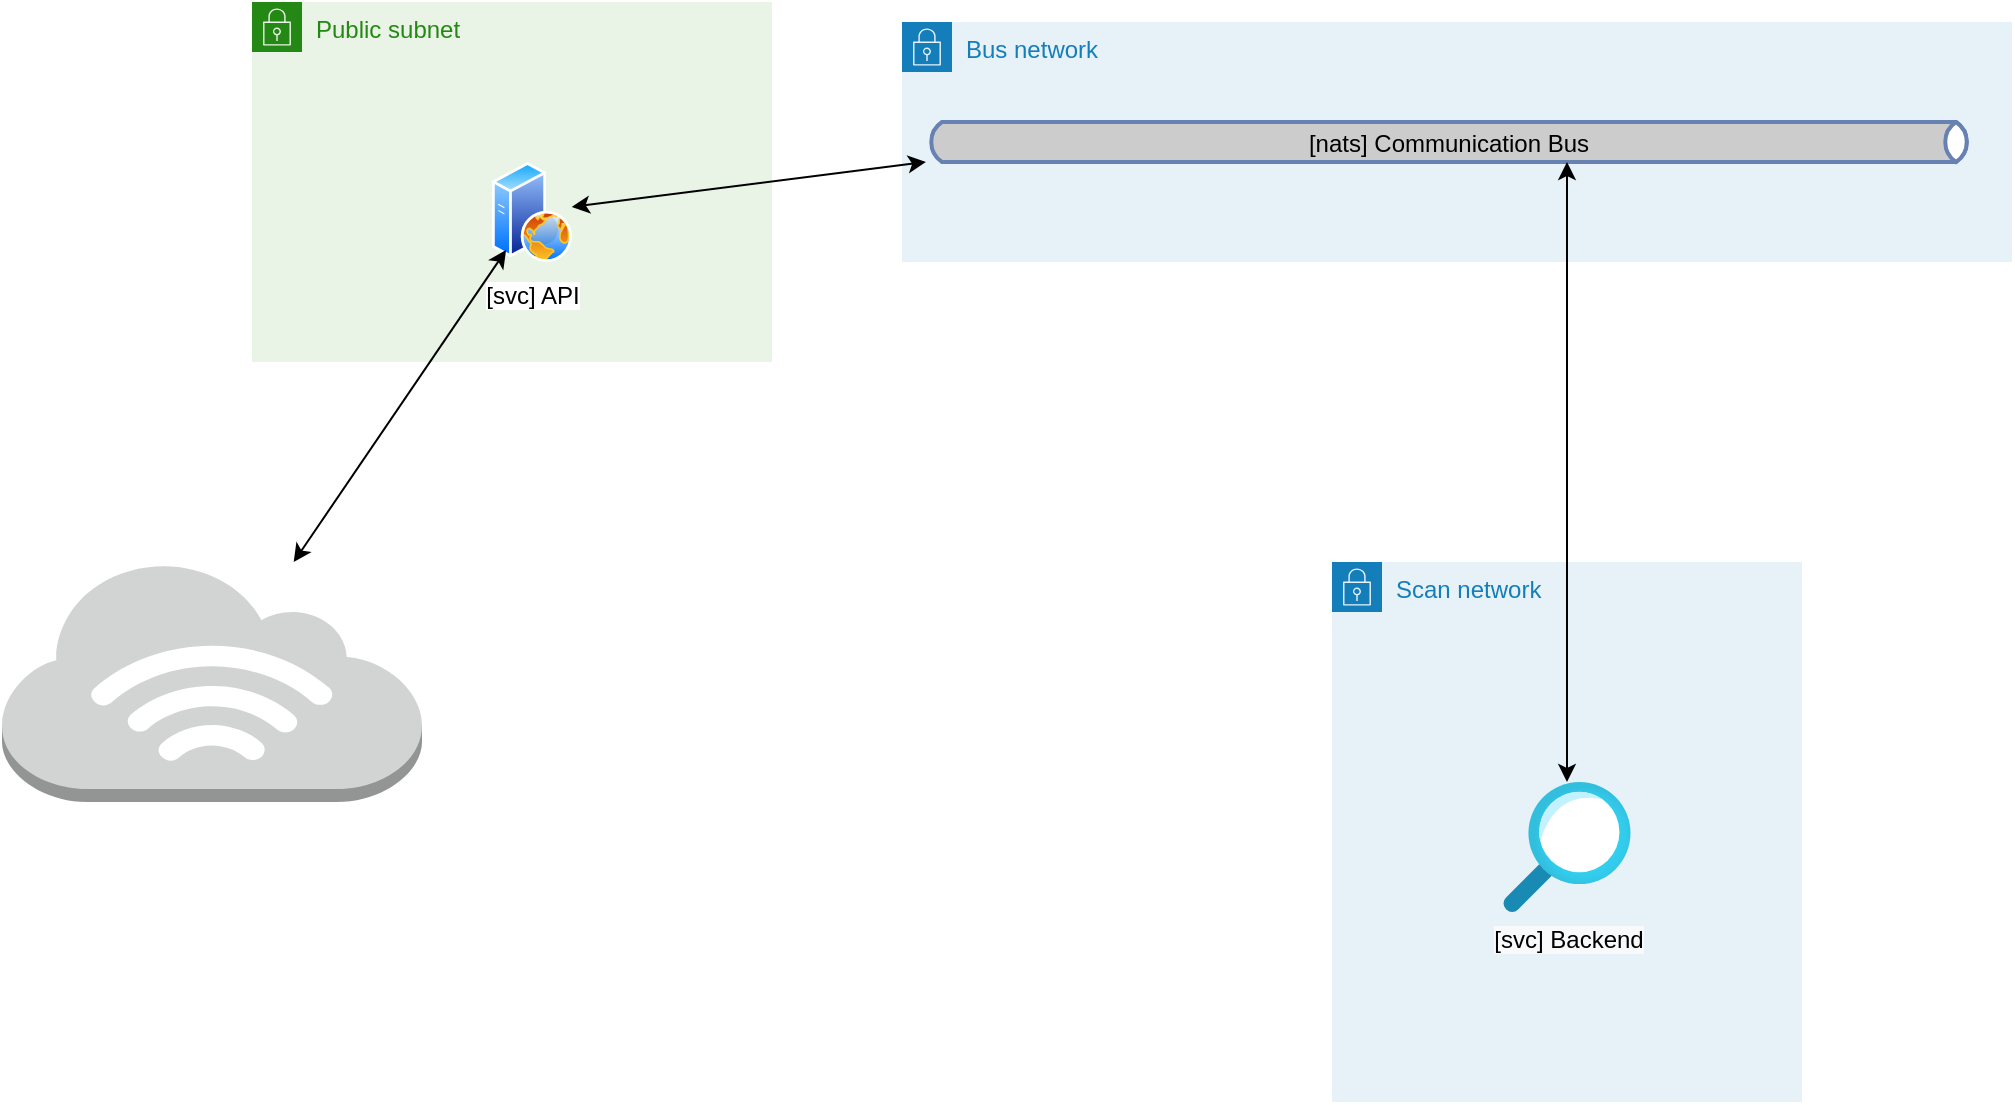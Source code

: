 <mxfile version="15.8.4" type="device" pages="3"><diagram id="4zFBB3YiNRHJjLlAM6sv" name="Архитектура"><mxGraphModel dx="2756" dy="833" grid="1" gridSize="10" guides="1" tooltips="1" connect="1" arrows="1" fold="1" page="1" pageScale="1" pageWidth="1654" pageHeight="1169" math="0" shadow="0"><root><mxCell id="FXv4D3bcSZ_ccBan1eVD-0"/><mxCell id="FXv4D3bcSZ_ccBan1eVD-1" parent="FXv4D3bcSZ_ccBan1eVD-0"/><mxCell id="FXv4D3bcSZ_ccBan1eVD-2" value="Bus network" style="points=[[0,0],[0.25,0],[0.5,0],[0.75,0],[1,0],[1,0.25],[1,0.5],[1,0.75],[1,1],[0.75,1],[0.5,1],[0.25,1],[0,1],[0,0.75],[0,0.5],[0,0.25]];outlineConnect=0;gradientColor=none;html=1;whiteSpace=wrap;fontSize=12;fontStyle=0;shape=mxgraph.aws4.group;grIcon=mxgraph.aws4.group_security_group;grStroke=0;strokeColor=#147EBA;fillColor=#E6F2F8;verticalAlign=top;align=left;spacingLeft=30;fontColor=#147EBA;dashed=0;" parent="FXv4D3bcSZ_ccBan1eVD-1" vertex="1"><mxGeometry x="-675" y="70" width="555" height="120" as="geometry"/></mxCell><mxCell id="FXv4D3bcSZ_ccBan1eVD-3" value="[nats] Communication Bus" style="outlineConnect=0;fillColor=#CCCCCC;strokeColor=#6881B3;gradientColor=none;gradientDirection=north;strokeWidth=2;shape=mxgraph.networks.bus;gradientColor=none;gradientDirection=north;perimeter=backbonePerimeter;backboneSize=20;rotation=0;labelBackgroundColor=none;labelBorderColor=none;" parent="FXv4D3bcSZ_ccBan1eVD-1" vertex="1"><mxGeometry x="-663" y="120" width="523" height="20" as="geometry"/></mxCell><mxCell id="AAcFglS7yPdRy97QNXAM-0" value="Scan network" style="points=[[0,0],[0.25,0],[0.5,0],[0.75,0],[1,0],[1,0.25],[1,0.5],[1,0.75],[1,1],[0.75,1],[0.5,1],[0.25,1],[0,1],[0,0.75],[0,0.5],[0,0.25]];outlineConnect=0;gradientColor=none;html=1;whiteSpace=wrap;fontSize=12;fontStyle=0;shape=mxgraph.aws4.group;grIcon=mxgraph.aws4.group_security_group;grStroke=0;strokeColor=#147EBA;fillColor=#E6F2F8;verticalAlign=top;align=left;spacingLeft=30;fontColor=#147EBA;dashed=0;" parent="FXv4D3bcSZ_ccBan1eVD-1" vertex="1"><mxGeometry x="-460" y="340" width="235" height="270" as="geometry"/></mxCell><mxCell id="NxJWohcjOXogNsUS1yqr-0" style="rounded=0;orthogonalLoop=1;jettySize=auto;html=1;startArrow=classic;startFill=1;" parent="FXv4D3bcSZ_ccBan1eVD-1" source="URT8t_njdPD_JMTNFewk-1" target="FXv4D3bcSZ_ccBan1eVD-3" edge="1"><mxGeometry relative="1" as="geometry"/></mxCell><mxCell id="URT8t_njdPD_JMTNFewk-1" value="&lt;span style=&quot;background-color: rgb(248 , 249 , 250)&quot;&gt;[svc] Backend&lt;/span&gt;" style="aspect=fixed;html=1;points=[];align=center;image;fontSize=12;image=img/lib/azure2/general/Search.svg;fontColor=#000000;fillColor=none;" parent="FXv4D3bcSZ_ccBan1eVD-1" vertex="1"><mxGeometry x="-374.5" y="450" width="64" height="65" as="geometry"/></mxCell><mxCell id="gIMywvIbZe_gI28Dvd1w-0" value="" style="group" parent="FXv4D3bcSZ_ccBan1eVD-1" vertex="1" connectable="0"><mxGeometry x="-1000" y="60" width="260" height="180" as="geometry"/></mxCell><mxCell id="gIMywvIbZe_gI28Dvd1w-1" value="Public subnet" style="points=[[0,0],[0.25,0],[0.5,0],[0.75,0],[1,0],[1,0.25],[1,0.5],[1,0.75],[1,1],[0.75,1],[0.5,1],[0.25,1],[0,1],[0,0.75],[0,0.5],[0,0.25]];outlineConnect=0;gradientColor=none;html=1;whiteSpace=wrap;fontSize=12;fontStyle=0;shape=mxgraph.aws4.group;grIcon=mxgraph.aws4.group_security_group;grStroke=0;strokeColor=#248814;fillColor=#E9F3E6;verticalAlign=top;align=left;spacingLeft=30;fontColor=#248814;dashed=0;" parent="gIMywvIbZe_gI28Dvd1w-0" vertex="1"><mxGeometry width="260" height="180" as="geometry"/></mxCell><mxCell id="gIMywvIbZe_gI28Dvd1w-2" value="[svc] API" style="aspect=fixed;perimeter=ellipsePerimeter;html=1;align=center;shadow=0;dashed=0;spacingTop=3;image;image=img/lib/active_directory/web_server.svg;fontFamily=Helvetica;fontSize=12;fontColor=#000000;strokeColor=#000000;fillColor=#ffffff;" parent="gIMywvIbZe_gI28Dvd1w-0" vertex="1"><mxGeometry x="120.0" y="80" width="40" height="50" as="geometry"/></mxCell><mxCell id="JDBRaBseOPyC0k-vSE-a-5" style="edgeStyle=none;rounded=0;orthogonalLoop=1;jettySize=auto;html=1;fontColor=#000000;startArrow=classic;startFill=1;" parent="FXv4D3bcSZ_ccBan1eVD-1" source="JDBRaBseOPyC0k-vSE-a-0" target="gIMywvIbZe_gI28Dvd1w-2" edge="1"><mxGeometry relative="1" as="geometry"/></mxCell><mxCell id="JDBRaBseOPyC0k-vSE-a-0" value="" style="outlineConnect=0;dashed=0;verticalLabelPosition=bottom;verticalAlign=top;align=center;html=1;shape=mxgraph.aws3.internet_3;fillColor=#D2D3D3;gradientColor=none;" parent="FXv4D3bcSZ_ccBan1eVD-1" vertex="1"><mxGeometry x="-1125" y="340" width="210" height="120" as="geometry"/></mxCell><mxCell id="JDBRaBseOPyC0k-vSE-a-4" style="edgeStyle=none;rounded=0;orthogonalLoop=1;jettySize=auto;html=1;fontColor=#000000;startArrow=classic;startFill=1;" parent="FXv4D3bcSZ_ccBan1eVD-1" source="gIMywvIbZe_gI28Dvd1w-2" target="FXv4D3bcSZ_ccBan1eVD-3" edge="1"><mxGeometry relative="1" as="geometry"/></mxCell></root></mxGraphModel></diagram><diagram id="cocXsIdOtyCW10XUA0DH" name="Services"><mxGraphModel dx="760" dy="574" grid="1" gridSize="10" guides="1" tooltips="1" connect="1" arrows="1" fold="1" page="1" pageScale="1" pageWidth="1654" pageHeight="1169" math="0" shadow="0"><root><mxCell id="FZvcf_du7bQquxDxAiO--0"/><mxCell id="FZvcf_du7bQquxDxAiO--1" parent="FZvcf_du7bQquxDxAiO--0"/><mxCell id="cHbwh-iIR5lpUdjcKqG9-39" value="" style="group" parent="FZvcf_du7bQquxDxAiO--1" vertex="1" connectable="0"><mxGeometry x="480" y="520" width="270" height="230" as="geometry"/></mxCell><mxCell id="cHbwh-iIR5lpUdjcKqG9-8" value="" style="shape=folder;fontStyle=1;spacingTop=10;tabWidth=40;tabHeight=14;tabPosition=left;html=1;fillColor=#1ba1e2;fontColor=#ffffff;strokeColor=#006EAF;" parent="cHbwh-iIR5lpUdjcKqG9-39" vertex="1"><mxGeometry width="270" height="230" as="geometry"/></mxCell><mxCell id="cHbwh-iIR5lpUdjcKqG9-9" value="API" style="shape=module;align=left;spacingLeft=20;align=center;verticalAlign=top;fillColor=#f5f5f5;fontColor=#333333;strokeColor=#666666;" parent="cHbwh-iIR5lpUdjcKqG9-39" vertex="1"><mxGeometry x="60" y="90" width="100" height="50" as="geometry"/></mxCell><mxCell id="cHbwh-iIR5lpUdjcKqG9-30" value="" style="rounded=0;orthogonalLoop=1;jettySize=auto;html=1;endArrow=halfCircle;endFill=0;entryX=0.5;entryY=0.5;endSize=6;strokeWidth=1;sketch=0;" parent="cHbwh-iIR5lpUdjcKqG9-39" source="cHbwh-iIR5lpUdjcKqG9-9" target="cHbwh-iIR5lpUdjcKqG9-31" edge="1"><mxGeometry relative="1" as="geometry"><mxPoint x="80" y="175" as="sourcePoint"/></mxGeometry></mxCell><mxCell id="cHbwh-iIR5lpUdjcKqG9-32" value="" style="group" parent="cHbwh-iIR5lpUdjcKqG9-39" vertex="1" connectable="0"><mxGeometry x="40" y="160" width="50" height="25" as="geometry"/></mxCell><mxCell id="cHbwh-iIR5lpUdjcKqG9-29" value="" style="rounded=0;orthogonalLoop=1;jettySize=auto;html=1;endArrow=none;endFill=0;sketch=0;sourcePerimeterSpacing=0;targetPerimeterSpacing=0;" parent="cHbwh-iIR5lpUdjcKqG9-32" target="cHbwh-iIR5lpUdjcKqG9-31" edge="1"><mxGeometry relative="1" as="geometry"><mxPoint y="15" as="sourcePoint"/></mxGeometry></mxCell><mxCell id="cHbwh-iIR5lpUdjcKqG9-36" value="/helth" style="edgeLabel;html=1;align=center;verticalAlign=middle;resizable=0;points=[];fontColor=#994C00;" parent="cHbwh-iIR5lpUdjcKqG9-29" vertex="1" connectable="0"><mxGeometry x="-0.426" relative="1" as="geometry"><mxPoint as="offset"/></mxGeometry></mxCell><mxCell id="cHbwh-iIR5lpUdjcKqG9-31" value="" style="ellipse;whiteSpace=wrap;html=1;align=center;aspect=fixed;resizable=0;points=[];outlineConnect=0;sketch=0;" parent="cHbwh-iIR5lpUdjcKqG9-32" vertex="1"><mxGeometry x="30" width="10" height="10" as="geometry"/></mxCell><mxCell id="cHbwh-iIR5lpUdjcKqG9-33" value="" style="group;rotation=-45;" parent="cHbwh-iIR5lpUdjcKqG9-32" vertex="1" connectable="0"><mxGeometry x="6" y="10" width="40" height="15" as="geometry"/></mxCell><mxCell id="cHbwh-iIR5lpUdjcKqG9-34" value="" style="rounded=0;orthogonalLoop=1;jettySize=auto;html=1;endArrow=none;endFill=0;sketch=0;sourcePerimeterSpacing=0;targetPerimeterSpacing=0;" parent="cHbwh-iIR5lpUdjcKqG9-33" target="cHbwh-iIR5lpUdjcKqG9-35" edge="1"><mxGeometry relative="1" as="geometry"><mxPoint x="11" y="27" as="sourcePoint"/></mxGeometry></mxCell><mxCell id="cHbwh-iIR5lpUdjcKqG9-37" value="/hello" style="edgeLabel;html=1;align=center;verticalAlign=middle;resizable=0;points=[];fontColor=#994C00;" parent="cHbwh-iIR5lpUdjcKqG9-34" vertex="1" connectable="0"><mxGeometry x="-0.215" relative="1" as="geometry"><mxPoint as="offset"/></mxGeometry></mxCell><mxCell id="cHbwh-iIR5lpUdjcKqG9-35" value="" style="ellipse;whiteSpace=wrap;html=1;align=center;aspect=fixed;resizable=0;points=[];outlineConnect=0;sketch=0;rotation=-45;" parent="cHbwh-iIR5lpUdjcKqG9-33" vertex="1"><mxGeometry x="24" y="-10" width="10" height="10" as="geometry"/></mxCell><mxCell id="P4QdTFF2Ytrd7PUtwchu-3" value="" style="ellipse;whiteSpace=wrap;html=1;align=center;aspect=fixed;resizable=0;points=[];outlineConnect=0;sketch=0;rotation=-45;" vertex="1" parent="cHbwh-iIR5lpUdjcKqG9-33"><mxGeometry x="24" y="-10" width="10" height="10" as="geometry"/></mxCell><mxCell id="cHbwh-iIR5lpUdjcKqG9-40" value="" style="group" parent="FZvcf_du7bQquxDxAiO--1" vertex="1" connectable="0"><mxGeometry x="1050" y="330" width="290" height="210" as="geometry"/></mxCell><mxCell id="cHbwh-iIR5lpUdjcKqG9-0" value="" style="shape=folder;fontStyle=1;spacingTop=10;tabWidth=40;tabHeight=14;tabPosition=left;html=1;fillColor=#d5e8d4;strokeColor=#82b366;" parent="cHbwh-iIR5lpUdjcKqG9-40" vertex="1"><mxGeometry width="290" height="210" as="geometry"/></mxCell><mxCell id="cHbwh-iIR5lpUdjcKqG9-1" value="Backend" style="shape=module;align=left;spacingLeft=20;align=center;verticalAlign=top;fillColor=#f5f5f5;strokeColor=#666666;fontColor=#333333;" parent="cHbwh-iIR5lpUdjcKqG9-40" vertex="1"><mxGeometry x="85" y="60" width="100" height="50" as="geometry"/></mxCell><mxCell id="cHbwh-iIR5lpUdjcKqG9-5" value="" style="rounded=0;orthogonalLoop=1;jettySize=auto;html=1;endArrow=halfCircle;endFill=0;entryX=0.5;entryY=0.5;endSize=6;strokeWidth=1;sketch=0;exitX=0;exitY=0;exitDx=0;exitDy=35;exitPerimeter=0;" parent="cHbwh-iIR5lpUdjcKqG9-40" source="cHbwh-iIR5lpUdjcKqG9-1" target="cHbwh-iIR5lpUdjcKqG9-6" edge="1"><mxGeometry relative="1" as="geometry"><mxPoint x="85" y="85" as="sourcePoint"/></mxGeometry></mxCell><mxCell id="cHbwh-iIR5lpUdjcKqG9-6" value="" style="ellipse;whiteSpace=wrap;html=1;align=center;aspect=fixed;resizable=0;points=[];outlineConnect=0;sketch=0;" parent="cHbwh-iIR5lpUdjcKqG9-40" vertex="1"><mxGeometry x="60" y="90" width="10" height="10" as="geometry"/></mxCell><mxCell id="cHbwh-iIR5lpUdjcKqG9-41" value="" style="group" parent="FZvcf_du7bQquxDxAiO--1" vertex="1" connectable="0"><mxGeometry x="690" y="230" width="240" height="190" as="geometry"/></mxCell><mxCell id="cHbwh-iIR5lpUdjcKqG9-2" value="" style="shape=folder;fontStyle=1;spacingTop=10;tabWidth=40;tabHeight=14;tabPosition=left;html=1;fillColor=#dae8fc;strokeColor=#6c8ebf;" parent="cHbwh-iIR5lpUdjcKqG9-41" vertex="1"><mxGeometry width="240" height="190" as="geometry"/></mxCell><mxCell id="cHbwh-iIR5lpUdjcKqG9-3" value="Common BUS" style="shape=module;align=left;spacingLeft=20;align=center;verticalAlign=top;fillColor=#f5f5f5;strokeColor=#666666;fontColor=#333333;" parent="cHbwh-iIR5lpUdjcKqG9-41" vertex="1"><mxGeometry x="70" y="75" width="100" height="50" as="geometry"/></mxCell><mxCell id="cHbwh-iIR5lpUdjcKqG9-22" value="" style="rounded=0;orthogonalLoop=1;jettySize=auto;html=1;endArrow=halfCircle;endFill=0;entryX=0.5;entryY=0.5;endSize=6;strokeWidth=1;sketch=0;exitX=0;exitY=0;exitDx=0;exitDy=35;exitPerimeter=0;" parent="cHbwh-iIR5lpUdjcKqG9-41" source="cHbwh-iIR5lpUdjcKqG9-3" target="cHbwh-iIR5lpUdjcKqG9-23" edge="1"><mxGeometry relative="1" as="geometry"><mxPoint x="70" y="115" as="sourcePoint"/></mxGeometry></mxCell><mxCell id="cHbwh-iIR5lpUdjcKqG9-23" value="" style="ellipse;whiteSpace=wrap;html=1;align=center;aspect=fixed;resizable=0;points=[];outlineConnect=0;sketch=0;" parent="cHbwh-iIR5lpUdjcKqG9-41" vertex="1"><mxGeometry x="50" y="110" width="10" height="10" as="geometry"/></mxCell><mxCell id="cHbwh-iIR5lpUdjcKqG9-25" value="" style="rounded=0;orthogonalLoop=1;jettySize=auto;html=1;endArrow=halfCircle;endFill=0;entryX=0.5;entryY=0.5;endSize=6;strokeWidth=1;sketch=0;exitX=0.75;exitY=0;exitDx=0;exitDy=0;" parent="cHbwh-iIR5lpUdjcKqG9-41" source="cHbwh-iIR5lpUdjcKqG9-3" target="cHbwh-iIR5lpUdjcKqG9-26" edge="1"><mxGeometry relative="1" as="geometry"><mxPoint x="180" y="175" as="sourcePoint"/></mxGeometry></mxCell><mxCell id="cHbwh-iIR5lpUdjcKqG9-26" value="" style="ellipse;whiteSpace=wrap;html=1;align=center;aspect=fixed;resizable=0;points=[];outlineConnect=0;sketch=0;" parent="cHbwh-iIR5lpUdjcKqG9-41" vertex="1"><mxGeometry x="140" y="50" width="10" height="10" as="geometry"/></mxCell><mxCell id="cHbwh-iIR5lpUdjcKqG9-21" value="" style="rounded=0;orthogonalLoop=1;jettySize=auto;html=1;endArrow=none;endFill=0;sketch=0;sourcePerimeterSpacing=0;targetPerimeterSpacing=0;exitX=0.5;exitY=0;exitDx=0;exitDy=0;edgeStyle=orthogonalEdgeStyle;" parent="FZvcf_du7bQquxDxAiO--1" source="cHbwh-iIR5lpUdjcKqG9-9" target="cHbwh-iIR5lpUdjcKqG9-23" edge="1"><mxGeometry relative="1" as="geometry"><mxPoint x="460" y="325" as="sourcePoint"/></mxGeometry></mxCell><mxCell id="cHbwh-iIR5lpUdjcKqG9-27" value="Connect" style="edgeLabel;html=1;align=center;verticalAlign=middle;resizable=0;points=[];" parent="cHbwh-iIR5lpUdjcKqG9-21" vertex="1" connectable="0"><mxGeometry x="0.71" relative="1" as="geometry"><mxPoint as="offset"/></mxGeometry></mxCell><mxCell id="cHbwh-iIR5lpUdjcKqG9-4" value="" style="rounded=0;orthogonalLoop=1;jettySize=auto;html=1;endArrow=block;endFill=0;sketch=0;sourcePerimeterSpacing=0;targetPerimeterSpacing=0;exitX=1;exitY=0.25;exitDx=0;exitDy=0;fillColor=#ffe6cc;strokeColor=#d79b00;dashed=1;edgeStyle=orthogonalEdgeStyle;startArrow=block;startFill=0;" parent="FZvcf_du7bQquxDxAiO--1" source="cHbwh-iIR5lpUdjcKqG9-9" target="cHbwh-iIR5lpUdjcKqG9-6" edge="1"><mxGeometry relative="1" as="geometry"><mxPoint x="1045" y="395" as="sourcePoint"/></mxGeometry></mxCell><mxCell id="cHbwh-iIR5lpUdjcKqG9-7" value="Subj: api.{VERSION}.hello" style="edgeLabel;html=1;align=center;verticalAlign=middle;resizable=0;points=[];" parent="cHbwh-iIR5lpUdjcKqG9-4" vertex="1" connectable="0"><mxGeometry x="0.484" y="4" relative="1" as="geometry"><mxPoint as="offset"/></mxGeometry></mxCell><mxCell id="R9d8CheHZiDbP06zLXD2-0" style="edgeStyle=orthogonalEdgeStyle;rounded=0;orthogonalLoop=1;jettySize=auto;html=1;entryX=0.75;entryY=1;entryDx=0;entryDy=0;fillColor=#ffe6cc;strokeColor=#d79b00;dashed=1;endArrow=block;endFill=0;startArrow=block;startFill=0;" parent="FZvcf_du7bQquxDxAiO--1" source="cHbwh-iIR5lpUdjcKqG9-6" target="cHbwh-iIR5lpUdjcKqG9-3" edge="1"><mxGeometry relative="1" as="geometry"><Array as="points"><mxPoint x="1115" y="450"/><mxPoint x="835" y="450"/></Array></mxGeometry></mxCell><mxCell id="R9d8CheHZiDbP06zLXD2-1" value="Subj: api.{VERSION}.hello" style="edgeLabel;html=1;align=center;verticalAlign=middle;resizable=0;points=[];" parent="R9d8CheHZiDbP06zLXD2-0" vertex="1" connectable="0"><mxGeometry x="0.004" y="-1" relative="1" as="geometry"><mxPoint as="offset"/></mxGeometry></mxCell><mxCell id="cHbwh-iIR5lpUdjcKqG9-24" value="" style="rounded=0;orthogonalLoop=1;jettySize=auto;html=1;endArrow=none;endFill=0;sketch=0;sourcePerimeterSpacing=0;targetPerimeterSpacing=0;exitX=0.5;exitY=0;exitDx=0;exitDy=0;edgeStyle=orthogonalEdgeStyle;" parent="FZvcf_du7bQquxDxAiO--1" source="cHbwh-iIR5lpUdjcKqG9-1" target="cHbwh-iIR5lpUdjcKqG9-26" edge="1"><mxGeometry relative="1" as="geometry"><mxPoint x="570" y="385" as="sourcePoint"/><Array as="points"><mxPoint x="1135" y="180"/><mxPoint x="575" y="180"/></Array></mxGeometry></mxCell><mxCell id="cHbwh-iIR5lpUdjcKqG9-28" value="Connect" style="edgeLabel;html=1;align=center;verticalAlign=middle;resizable=0;points=[];" parent="cHbwh-iIR5lpUdjcKqG9-24" vertex="1" connectable="0"><mxGeometry x="0.486" relative="1" as="geometry"><mxPoint as="offset"/></mxGeometry></mxCell><mxCell id="P4QdTFF2Ytrd7PUtwchu-0" value="" style="group;rotation=-45;" vertex="1" connectable="0" parent="FZvcf_du7bQquxDxAiO--1"><mxGeometry x="565.46" y="687.79" width="9.25" height="24.12" as="geometry"/></mxCell><mxCell id="P4QdTFF2Ytrd7PUtwchu-1" value="" style="rounded=0;orthogonalLoop=1;jettySize=auto;html=1;endArrow=none;endFill=0;sketch=0;sourcePerimeterSpacing=0;targetPerimeterSpacing=0;" edge="1" parent="P4QdTFF2Ytrd7PUtwchu-0" target="P4QdTFF2Ytrd7PUtwchu-3"><mxGeometry relative="1" as="geometry"><mxPoint x="4.146" y="33.273" as="sourcePoint"/></mxGeometry></mxCell><mxCell id="P4QdTFF2Ytrd7PUtwchu-2" value="/" style="edgeLabel;html=1;align=center;verticalAlign=middle;resizable=0;points=[];fontColor=#994C00;" vertex="1" connectable="0" parent="P4QdTFF2Ytrd7PUtwchu-1"><mxGeometry x="-0.215" relative="1" as="geometry"><mxPoint as="offset"/></mxGeometry></mxCell></root></mxGraphModel></diagram><diagram id="jC1a-g4g4Jx4Utp6HmYL" name="Update flow"><mxGraphModel dx="1422" dy="833" grid="1" gridSize="10" guides="1" tooltips="1" connect="1" arrows="1" fold="1" page="1" pageScale="1" pageWidth="1654" pageHeight="1169" math="0" shadow="0"><root><mxCell id="sLUTrCXc3NddhnJx0UYl-0"/><mxCell id="sLUTrCXc3NddhnJx0UYl-1" parent="sLUTrCXc3NddhnJx0UYl-0"/><mxCell id="BRpKfCAR8hT7tgev4xV0-0" value="&lt;h1&gt;Описание процедуры обновления&lt;/h1&gt;&lt;p&gt;Предполагаются несколько типов сервисов:&lt;/p&gt;&lt;p&gt;1. По принадлежности&lt;/p&gt;&lt;p&gt;- opensource&lt;/p&gt;&lt;p&gt;- vendor&lt;/p&gt;&lt;p&gt;2. По зависимости&lt;/p&gt;&lt;p&gt;- зависит от&lt;/p&gt;&lt;p&gt;- незвисим&lt;/p&gt;&lt;p&gt;- требуется для&lt;/p&gt;&lt;p&gt;3. По необходимости ожидания&lt;/p&gt;&lt;p&gt;- без ожидания&lt;/p&gt;&lt;p&gt;- бережная остановка&lt;/p&gt;&lt;p&gt;- [бережный старт] (??)&lt;/p&gt;&lt;p&gt;&lt;br&gt;&lt;/p&gt;&lt;p&gt;Процедура обновления в docker предполагает поэтапную работу оркестратора.&lt;/p&gt;&lt;p&gt;Поддерживаются стратегии для сервисов:&lt;/p&gt;&lt;p&gt;- start first&lt;/p&gt;&lt;p&gt;- stop first&lt;/p&gt;&lt;p&gt;Эти стратегии оказывают влияние на прерывание (stop first) или нет работу сервиса до поднятия обновленного.&lt;/p&gt;&lt;p&gt;Сервисы обновляются/запускаются одновременно! Это нужно учитывать.&lt;/p&gt;&lt;p&gt;Следовательно зависимости между сервисами нужно реализовывать в самих сервисах,&amp;nbsp;&lt;/p&gt;например с использованием healthcheck.&lt;br&gt;&lt;p&gt;Например, в сервис с типом &quot;зависим от&quot; можно добавить проверку доступности требуемого сервиса в helthcheck HTTP метод.&lt;/p&gt;" style="text;html=1;strokeColor=none;fillColor=none;spacing=5;spacingTop=-20;whiteSpace=wrap;overflow=hidden;rounded=0;" vertex="1" parent="sLUTrCXc3NddhnJx0UYl-1"><mxGeometry x="60" y="40" width="760" height="1040" as="geometry"/></mxCell><mxCell id="BRpKfCAR8hT7tgev4xV0-2" value="&lt;span&gt;Stop ALL services&lt;/span&gt;" style="rounded=1;whiteSpace=wrap;html=1;arcSize=40;fontColor=#000000;fillColor=#ffffc0;strokeColor=#ff0000;" vertex="1" parent="sLUTrCXc3NddhnJx0UYl-1"><mxGeometry x="1190" y="160" width="120" height="40" as="geometry"/></mxCell><mxCell id="BRpKfCAR8hT7tgev4xV0-3" value="" style="html=1;verticalAlign=bottom;endArrow=open;endSize=8;strokeColor=#ff0000;rounded=0;entryX=0.503;entryY=0.588;entryDx=0;entryDy=0;entryPerimeter=0;" edge="1" source="BRpKfCAR8hT7tgev4xV0-2" parent="sLUTrCXc3NddhnJx0UYl-1" target="BRpKfCAR8hT7tgev4xV0-14"><mxGeometry relative="1" as="geometry"><mxPoint x="1250" y="260" as="targetPoint"/></mxGeometry></mxCell><mxCell id="BRpKfCAR8hT7tgev4xV0-4" value="" style="ellipse;html=1;shape=startState;fillColor=#000000;strokeColor=#ff0000;" vertex="1" parent="sLUTrCXc3NddhnJx0UYl-1"><mxGeometry x="1235" y="69" width="30" height="30" as="geometry"/></mxCell><mxCell id="BRpKfCAR8hT7tgev4xV0-5" value="" style="html=1;verticalAlign=bottom;endArrow=open;endSize=8;strokeColor=#ff0000;rounded=0;" edge="1" source="BRpKfCAR8hT7tgev4xV0-4" parent="sLUTrCXc3NddhnJx0UYl-1" target="BRpKfCAR8hT7tgev4xV0-2"><mxGeometry relative="1" as="geometry"><mxPoint x="1250" y="159" as="targetPoint"/></mxGeometry></mxCell><mxCell id="BRpKfCAR8hT7tgev4xV0-7" style="rounded=0;orthogonalLoop=1;jettySize=auto;html=1;endArrow=none;endFill=0;entryX=0.946;entryY=0.267;entryDx=0;entryDy=0;entryPerimeter=0;exitX=0;exitY=0.5;exitDx=0;exitDy=0;exitPerimeter=0;" edge="1" parent="sLUTrCXc3NddhnJx0UYl-1" source="BRpKfCAR8hT7tgev4xV0-25" target="BRpKfCAR8hT7tgev4xV0-14"><mxGeometry relative="1" as="geometry"><mxPoint x="1410" y="180" as="sourcePoint"/></mxGeometry></mxCell><mxCell id="BRpKfCAR8hT7tgev4xV0-14" value="" style="shape=line;html=1;strokeWidth=6;strokeColor=#ff0000;" vertex="1" parent="sLUTrCXc3NddhnJx0UYl-1"><mxGeometry x="1150" y="260" width="200" height="10" as="geometry"/></mxCell><mxCell id="BRpKfCAR8hT7tgev4xV0-15" value="" style="html=1;verticalAlign=bottom;endArrow=open;endSize=8;strokeColor=#ff0000;rounded=0;entryX=0.5;entryY=0;entryDx=0;entryDy=0;" edge="1" source="BRpKfCAR8hT7tgev4xV0-14" parent="sLUTrCXc3NddhnJx0UYl-1" target="BRpKfCAR8hT7tgev4xV0-16"><mxGeometry relative="1" as="geometry"><mxPoint x="1260" y="340" as="targetPoint"/></mxGeometry></mxCell><mxCell id="BRpKfCAR8hT7tgev4xV0-16" value="Остановить таску сервиса" style="rounded=1;whiteSpace=wrap;html=1;arcSize=40;fontColor=#000000;fillColor=#ffffc0;strokeColor=#ff0000;" vertex="1" parent="sLUTrCXc3NddhnJx0UYl-1"><mxGeometry x="1190" y="330" width="120" height="40" as="geometry"/></mxCell><mxCell id="BRpKfCAR8hT7tgev4xV0-17" value="" style="edgeStyle=orthogonalEdgeStyle;html=1;verticalAlign=bottom;endArrow=open;endSize=8;strokeColor=#ff0000;rounded=0;entryX=0.5;entryY=0;entryDx=0;entryDy=0;" edge="1" source="BRpKfCAR8hT7tgev4xV0-16" parent="sLUTrCXc3NddhnJx0UYl-1" target="BRpKfCAR8hT7tgev4xV0-20"><mxGeometry relative="1" as="geometry"><mxPoint x="1250" y="430" as="targetPoint"/></mxGeometry></mxCell><mxCell id="BRpKfCAR8hT7tgev4xV0-20" value="Запустить новыую таску" style="rounded=1;whiteSpace=wrap;html=1;arcSize=40;fontColor=#000000;fillColor=#ffffc0;strokeColor=#ff0000;" vertex="1" parent="sLUTrCXc3NddhnJx0UYl-1"><mxGeometry x="1190" y="430" width="120" height="40" as="geometry"/></mxCell><mxCell id="BRpKfCAR8hT7tgev4xV0-21" value="" style="edgeStyle=orthogonalEdgeStyle;html=1;verticalAlign=bottom;endArrow=open;endSize=8;strokeColor=#ff0000;rounded=0;" edge="1" source="BRpKfCAR8hT7tgev4xV0-20" parent="sLUTrCXc3NddhnJx0UYl-1"><mxGeometry relative="1" as="geometry"><mxPoint x="1250" y="530" as="targetPoint"/></mxGeometry></mxCell><mxCell id="BRpKfCAR8hT7tgev4xV0-22" value="Ожидание готовкности таски" style="rounded=1;whiteSpace=wrap;html=1;arcSize=40;fontColor=#000000;fillColor=#ffffc0;strokeColor=#ff0000;" vertex="1" parent="sLUTrCXc3NddhnJx0UYl-1"><mxGeometry x="1190" y="535" width="120" height="40" as="geometry"/></mxCell><mxCell id="BRpKfCAR8hT7tgev4xV0-23" value="" style="html=1;verticalAlign=bottom;endArrow=open;endSize=8;strokeColor=#ff0000;rounded=0;entryX=0.5;entryY=0;entryDx=0;entryDy=0;" edge="1" source="BRpKfCAR8hT7tgev4xV0-22" parent="sLUTrCXc3NddhnJx0UYl-1" target="BRpKfCAR8hT7tgev4xV0-27"><mxGeometry relative="1" as="geometry"><mxPoint x="1250" y="635" as="targetPoint"/></mxGeometry></mxCell><mxCell id="BRpKfCAR8hT7tgev4xV0-26" style="edgeStyle=none;rounded=0;orthogonalLoop=1;jettySize=auto;html=1;entryX=1;entryY=0.5;entryDx=0;entryDy=0;endArrow=none;endFill=0;" edge="1" parent="sLUTrCXc3NddhnJx0UYl-1" source="BRpKfCAR8hT7tgev4xV0-24" target="BRpKfCAR8hT7tgev4xV0-22"><mxGeometry relative="1" as="geometry"/></mxCell><mxCell id="BRpKfCAR8hT7tgev4xV0-24" value="Контролируется запск процесса в контейнере и healthcheck" style="shape=note;strokeWidth=2;fontSize=14;size=20;whiteSpace=wrap;html=1;fillColor=#fff2cc;strokeColor=#d6b656;fontColor=#666600;" vertex="1" parent="sLUTrCXc3NddhnJx0UYl-1"><mxGeometry x="1420" y="430" width="180" height="110" as="geometry"/></mxCell><mxCell id="BRpKfCAR8hT7tgev4xV0-25" value="&lt;span style=&quot;color: rgb(102 , 102 , 102) ; font-size: 17px&quot;&gt;Для каждого сервиса определена стратегия обновления.&lt;/span&gt;&lt;br style=&quot;color: rgb(102 , 102 , 102) ; font-size: 17px&quot;&gt;&lt;span style=&quot;color: rgb(102 , 102 , 102) ; font-size: 17px&quot;&gt;Рассмотрим стратегию stop first с выполнением в параллель 1 операции.&lt;/span&gt;" style="shape=note;strokeWidth=2;fontSize=14;size=20;whiteSpace=wrap;html=1;fillColor=#fff2cc;strokeColor=#d6b656;fontColor=#666600;" vertex="1" parent="sLUTrCXc3NddhnJx0UYl-1"><mxGeometry x="1420" y="80" width="210" height="180" as="geometry"/></mxCell><mxCell id="BRpKfCAR8hT7tgev4xV0-27" value="Таска готова" style="rhombus;whiteSpace=wrap;html=1;fillColor=#ffffc0;strokeColor=#ff0000;" vertex="1" parent="sLUTrCXc3NddhnJx0UYl-1"><mxGeometry x="1196" y="637" width="110" height="63" as="geometry"/></mxCell><mxCell id="BRpKfCAR8hT7tgev4xV0-28" value="НЕТ" style="html=1;align=left;verticalAlign=bottom;endArrow=open;endSize=8;strokeColor=#ff0000;rounded=0;" edge="1" source="BRpKfCAR8hT7tgev4xV0-27" parent="sLUTrCXc3NddhnJx0UYl-1"><mxGeometry x="-1" relative="1" as="geometry"><mxPoint x="1150" y="669" as="targetPoint"/></mxGeometry></mxCell><mxCell id="BRpKfCAR8hT7tgev4xV0-29" value="ДА" style="html=1;align=left;verticalAlign=top;endArrow=open;endSize=8;strokeColor=#ff0000;rounded=0;entryX=0.511;entryY=0.433;entryDx=0;entryDy=0;entryPerimeter=0;" edge="1" source="BRpKfCAR8hT7tgev4xV0-27" parent="sLUTrCXc3NddhnJx0UYl-1" target="BRpKfCAR8hT7tgev4xV0-37"><mxGeometry x="-1" relative="1" as="geometry"><mxPoint x="1260" y="800" as="targetPoint"/></mxGeometry></mxCell><mxCell id="BRpKfCAR8hT7tgev4xV0-30" value="Исчерпание попыток" style="rhombus;whiteSpace=wrap;html=1;fillColor=#ffffc0;strokeColor=#ff0000;" vertex="1" parent="sLUTrCXc3NddhnJx0UYl-1"><mxGeometry x="1040" y="633.5" width="110" height="70" as="geometry"/></mxCell><mxCell id="BRpKfCAR8hT7tgev4xV0-31" value="НЕТ" style="html=1;align=left;verticalAlign=bottom;endArrow=open;endSize=8;strokeColor=#ff0000;rounded=0;entryX=0;entryY=0.5;entryDx=0;entryDy=0;edgeStyle=orthogonalEdgeStyle;" edge="1" source="BRpKfCAR8hT7tgev4xV0-30" parent="sLUTrCXc3NddhnJx0UYl-1" target="BRpKfCAR8hT7tgev4xV0-20"><mxGeometry x="-1" relative="1" as="geometry"><mxPoint x="1070" y="700" as="targetPoint"/><Array as="points"><mxPoint x="1095" y="450"/></Array></mxGeometry></mxCell><mxCell id="BRpKfCAR8hT7tgev4xV0-32" value="ДА" style="edgeStyle=orthogonalEdgeStyle;html=1;align=left;verticalAlign=top;endArrow=open;endSize=8;strokeColor=#ff0000;rounded=0;entryX=0.5;entryY=0;entryDx=0;entryDy=0;" edge="1" source="BRpKfCAR8hT7tgev4xV0-30" parent="sLUTrCXc3NddhnJx0UYl-1" target="BRpKfCAR8hT7tgev4xV0-35"><mxGeometry x="-1" relative="1" as="geometry"><mxPoint x="930" y="740" as="targetPoint"/></mxGeometry></mxCell><mxCell id="BRpKfCAR8hT7tgev4xV0-34" value="" style="ellipse;html=1;shape=endState;fillColor=#000000;strokeColor=#ff0000;" vertex="1" parent="sLUTrCXc3NddhnJx0UYl-1"><mxGeometry x="1231" y="950" width="30" height="30" as="geometry"/></mxCell><mxCell id="BRpKfCAR8hT7tgev4xV0-35" value="Провал обновления, выполнение fallback" style="rounded=1;whiteSpace=wrap;html=1;arcSize=40;fontColor=#000000;fillColor=#ffffc0;strokeColor=#ff0000;" vertex="1" parent="sLUTrCXc3NddhnJx0UYl-1"><mxGeometry x="870" y="730" width="120" height="40" as="geometry"/></mxCell><mxCell id="BRpKfCAR8hT7tgev4xV0-36" value="" style="html=1;verticalAlign=bottom;endArrow=open;endSize=8;strokeColor=#ff0000;rounded=0;entryX=0.25;entryY=0.5;entryDx=0;entryDy=0;entryPerimeter=0;edgeStyle=orthogonalEdgeStyle;" edge="1" source="BRpKfCAR8hT7tgev4xV0-35" parent="sLUTrCXc3NddhnJx0UYl-1" target="BRpKfCAR8hT7tgev4xV0-37"><mxGeometry relative="1" as="geometry"><mxPoint x="940" y="880" as="targetPoint"/></mxGeometry></mxCell><mxCell id="BRpKfCAR8hT7tgev4xV0-37" value="" style="shape=line;html=1;strokeWidth=6;strokeColor=#ff0000;" vertex="1" parent="sLUTrCXc3NddhnJx0UYl-1"><mxGeometry x="990" y="820" width="510" height="10" as="geometry"/></mxCell><mxCell id="BRpKfCAR8hT7tgev4xV0-38" value="" style="html=1;verticalAlign=bottom;endArrow=open;endSize=8;strokeColor=#ff0000;rounded=0;entryX=0.5;entryY=0;entryDx=0;entryDy=0;" edge="1" source="BRpKfCAR8hT7tgev4xV0-37" parent="sLUTrCXc3NddhnJx0UYl-1" target="BRpKfCAR8hT7tgev4xV0-34"><mxGeometry relative="1" as="geometry"><mxPoint x="1190" y="900" as="targetPoint"/></mxGeometry></mxCell><mxCell id="BRpKfCAR8hT7tgev4xV0-40" style="rounded=0;orthogonalLoop=1;jettySize=auto;html=1;entryX=0;entryY=0.75;entryDx=0;entryDy=0;endArrow=none;endFill=0;" edge="1" parent="sLUTrCXc3NddhnJx0UYl-1" source="BRpKfCAR8hT7tgev4xV0-39" target="BRpKfCAR8hT7tgev4xV0-16"><mxGeometry relative="1" as="geometry"/></mxCell><mxCell id="BRpKfCAR8hT7tgev4xV0-39" value="Важные параметры:&lt;br&gt;- время ожидания до грубого завершения" style="shape=note;whiteSpace=wrap;html=1;backgroundOutline=1;darkOpacity=0.05;align=left;" vertex="1" parent="sLUTrCXc3NddhnJx0UYl-1"><mxGeometry x="920" y="290" width="130" height="110" as="geometry"/></mxCell><mxCell id="BRpKfCAR8hT7tgev4xV0-41" value="Важные параметры стратегии обновления:&lt;br&gt;- общее время ожидания готовности&lt;br&gt;- задержка между попытками запуска" style="shape=note;whiteSpace=wrap;html=1;backgroundOutline=1;darkOpacity=0.05;align=left;" vertex="1" parent="sLUTrCXc3NddhnJx0UYl-1"><mxGeometry x="880" y="425" width="130" height="110" as="geometry"/></mxCell></root></mxGraphModel></diagram></mxfile>
